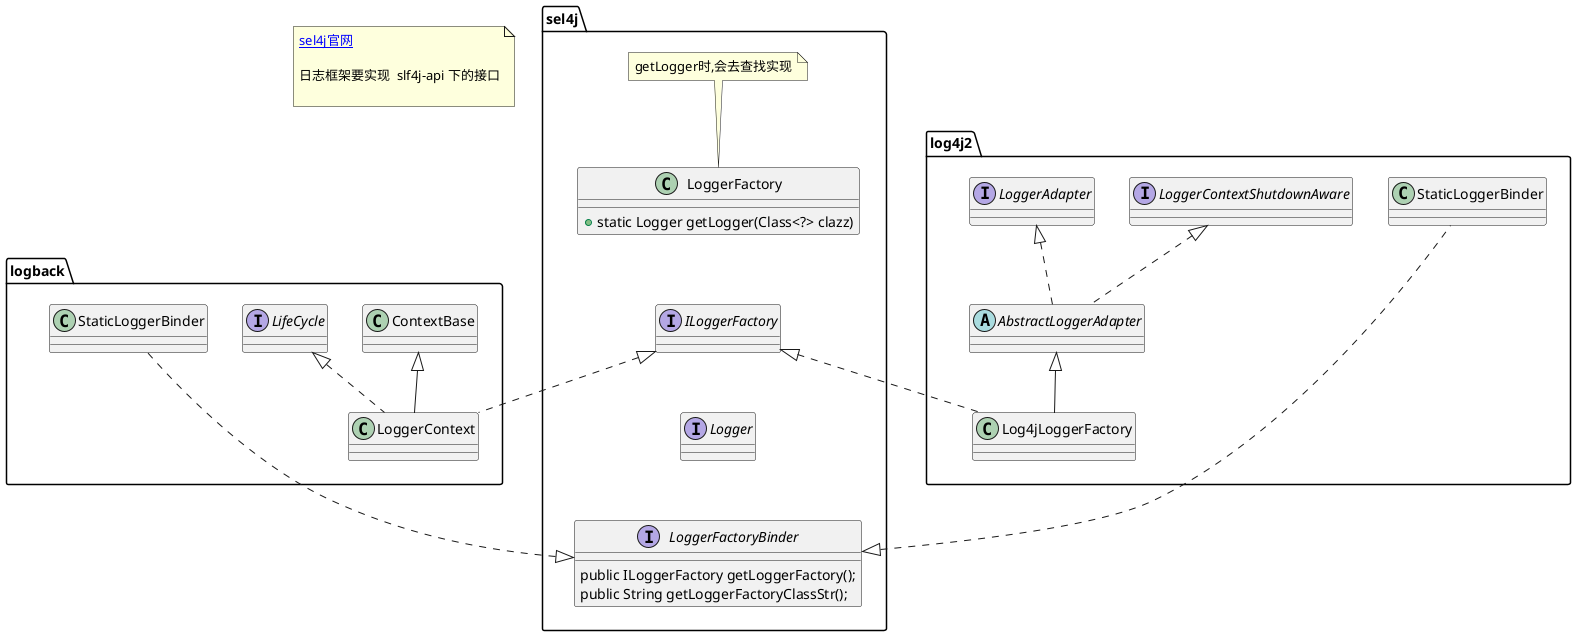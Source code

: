 @startuml
'https://plantuml.com/class-diagram

note as n1
[[https://www.slf4j.org/manual.html sel4j官网]]

日志框架要实现  slf4j-api 下的接口

end note
namespace sel4j {


    class LoggerFactory {
        + static Logger getLogger(Class<?> clazz)
    }
    note top of LoggerFactory
    getLogger时,会去查找实现
    end note

    interface Logger

    interface ILoggerFactory {
    }
    interface LoggerFactoryBinder {
        public ILoggerFactory getLoggerFactory();
        public String getLoggerFactoryClassStr();
    }

    LoggerFactory -d[hidden]- ILoggerFactory
    ILoggerFactory -d[hidden]- Logger
    Logger -d[hidden]- LoggerFactoryBinder

}
log4j2 -[hidden]- sel4j
sel4j -u[hidden]- logback

namespace log4j2 {
    interface LoggerContextShutdownAware
    interface LoggerAdapter
    abstract class AbstractLoggerAdapter implements LoggerAdapter, LoggerContextShutdownAware
    class StaticLoggerBinder implements sel4j.LoggerFactoryBinder
    class Log4jLoggerFactory extends AbstractLoggerAdapter implements sel4j.ILoggerFactory
}

namespace logback {
    class LoggerContext extends ContextBase implements sel4j.ILoggerFactory, LifeCycle
    class StaticLoggerBinder implements sel4j.LoggerFactoryBinder
}


@enduml